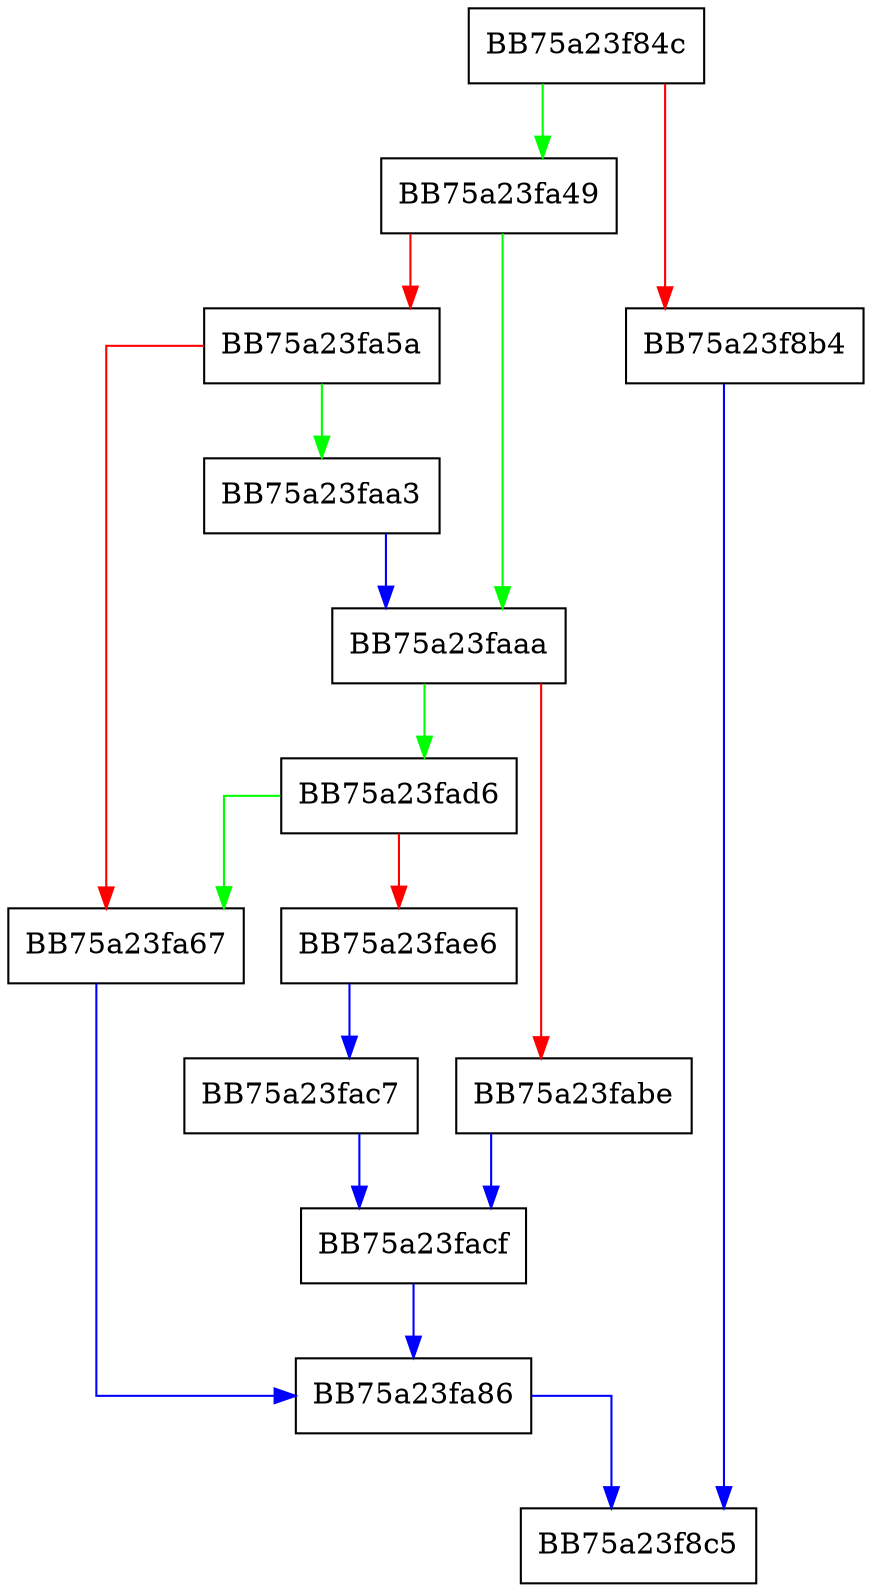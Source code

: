 digraph retn {
  node [shape="box"];
  graph [splines=ortho];
  BB75a23f84c -> BB75a23fa49 [color="green"];
  BB75a23f84c -> BB75a23f8b4 [color="red"];
  BB75a23f8b4 -> BB75a23f8c5 [color="blue"];
  BB75a23fa49 -> BB75a23faaa [color="green"];
  BB75a23fa49 -> BB75a23fa5a [color="red"];
  BB75a23fa5a -> BB75a23faa3 [color="green"];
  BB75a23fa5a -> BB75a23fa67 [color="red"];
  BB75a23fa67 -> BB75a23fa86 [color="blue"];
  BB75a23fa86 -> BB75a23f8c5 [color="blue"];
  BB75a23faa3 -> BB75a23faaa [color="blue"];
  BB75a23faaa -> BB75a23fad6 [color="green"];
  BB75a23faaa -> BB75a23fabe [color="red"];
  BB75a23fabe -> BB75a23facf [color="blue"];
  BB75a23fac7 -> BB75a23facf [color="blue"];
  BB75a23facf -> BB75a23fa86 [color="blue"];
  BB75a23fad6 -> BB75a23fa67 [color="green"];
  BB75a23fad6 -> BB75a23fae6 [color="red"];
  BB75a23fae6 -> BB75a23fac7 [color="blue"];
}